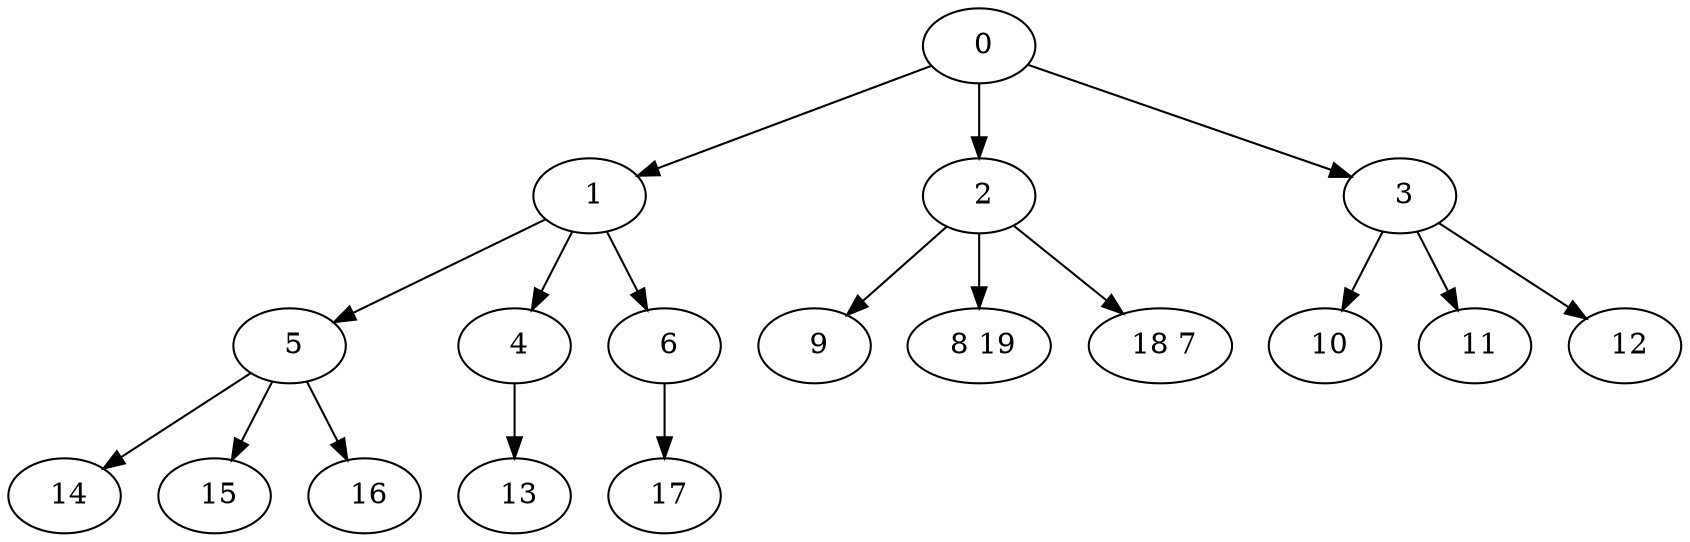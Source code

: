 digraph mytree {
" 0" -> " 1";
" 0" -> " 2";
" 0" -> " 3";
" 1" -> " 5";
" 1" -> " 4";
" 1" -> " 6";
" 2" -> " 9";
" 2" -> " 8 19";
" 2" -> " 18 7";
" 3" -> " 10";
" 3" -> " 11";
" 3" -> " 12";
" 5" -> " 14";
" 5" -> " 15";
" 5" -> " 16";
" 4" -> " 13";
" 13";
" 9";
" 8 19";
" 18 7";
" 10";
" 11";
" 12";
" 17";
" 6" -> " 17";
" 14";
" 15";
" 16";
}

